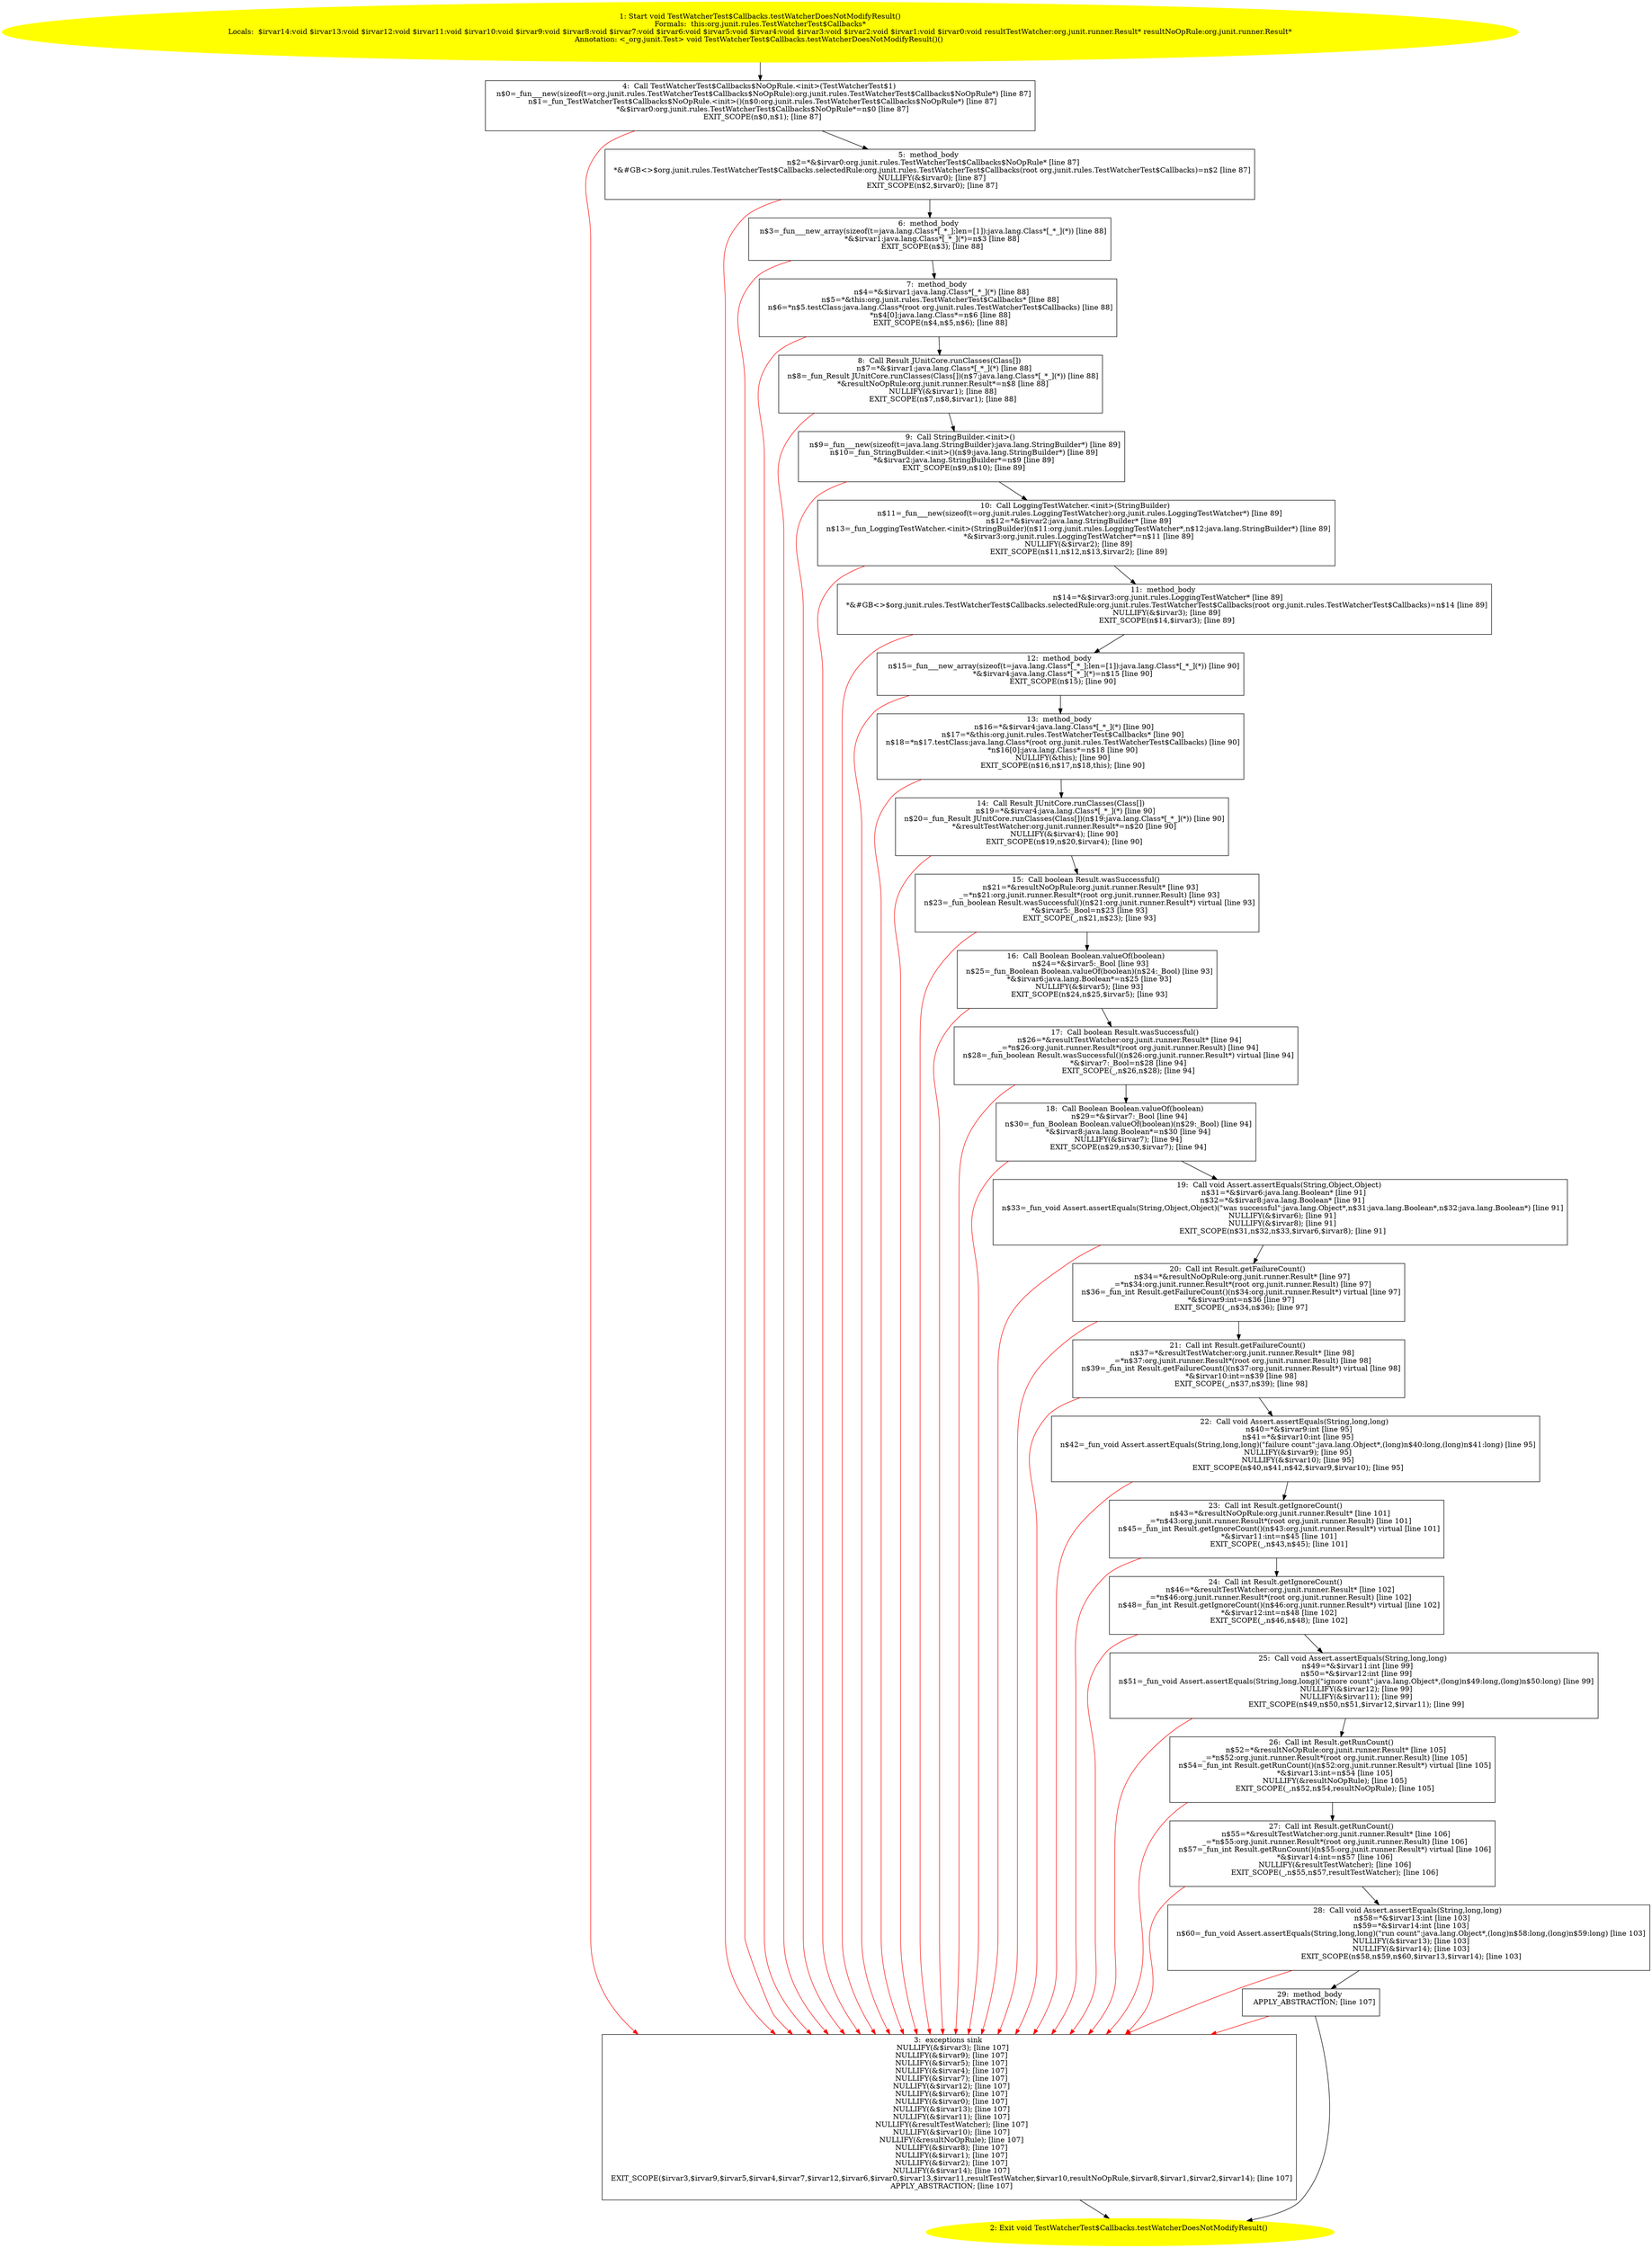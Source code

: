 /* @generated */
digraph cfg {
"org.junit.rules.TestWatcherTest$Callbacks.testWatcherDoesNotModifyResult():void.6cdbd53029af2b2c5b7a5a2496357ddf_1" [label="1: Start void TestWatcherTest$Callbacks.testWatcherDoesNotModifyResult()\nFormals:  this:org.junit.rules.TestWatcherTest$Callbacks*\nLocals:  $irvar14:void $irvar13:void $irvar12:void $irvar11:void $irvar10:void $irvar9:void $irvar8:void $irvar7:void $irvar6:void $irvar5:void $irvar4:void $irvar3:void $irvar2:void $irvar1:void $irvar0:void resultTestWatcher:org.junit.runner.Result* resultNoOpRule:org.junit.runner.Result*\nAnnotation: <_org.junit.Test> void TestWatcherTest$Callbacks.testWatcherDoesNotModifyResult()() \n  " color=yellow style=filled]
	

	 "org.junit.rules.TestWatcherTest$Callbacks.testWatcherDoesNotModifyResult():void.6cdbd53029af2b2c5b7a5a2496357ddf_1" -> "org.junit.rules.TestWatcherTest$Callbacks.testWatcherDoesNotModifyResult():void.6cdbd53029af2b2c5b7a5a2496357ddf_4" ;
"org.junit.rules.TestWatcherTest$Callbacks.testWatcherDoesNotModifyResult():void.6cdbd53029af2b2c5b7a5a2496357ddf_2" [label="2: Exit void TestWatcherTest$Callbacks.testWatcherDoesNotModifyResult() \n  " color=yellow style=filled]
	

"org.junit.rules.TestWatcherTest$Callbacks.testWatcherDoesNotModifyResult():void.6cdbd53029af2b2c5b7a5a2496357ddf_3" [label="3:  exceptions sink \n   NULLIFY(&$irvar3); [line 107]\n  NULLIFY(&$irvar9); [line 107]\n  NULLIFY(&$irvar5); [line 107]\n  NULLIFY(&$irvar4); [line 107]\n  NULLIFY(&$irvar7); [line 107]\n  NULLIFY(&$irvar12); [line 107]\n  NULLIFY(&$irvar6); [line 107]\n  NULLIFY(&$irvar0); [line 107]\n  NULLIFY(&$irvar13); [line 107]\n  NULLIFY(&$irvar11); [line 107]\n  NULLIFY(&resultTestWatcher); [line 107]\n  NULLIFY(&$irvar10); [line 107]\n  NULLIFY(&resultNoOpRule); [line 107]\n  NULLIFY(&$irvar8); [line 107]\n  NULLIFY(&$irvar1); [line 107]\n  NULLIFY(&$irvar2); [line 107]\n  NULLIFY(&$irvar14); [line 107]\n  EXIT_SCOPE($irvar3,$irvar9,$irvar5,$irvar4,$irvar7,$irvar12,$irvar6,$irvar0,$irvar13,$irvar11,resultTestWatcher,$irvar10,resultNoOpRule,$irvar8,$irvar1,$irvar2,$irvar14); [line 107]\n  APPLY_ABSTRACTION; [line 107]\n " shape="box"]
	

	 "org.junit.rules.TestWatcherTest$Callbacks.testWatcherDoesNotModifyResult():void.6cdbd53029af2b2c5b7a5a2496357ddf_3" -> "org.junit.rules.TestWatcherTest$Callbacks.testWatcherDoesNotModifyResult():void.6cdbd53029af2b2c5b7a5a2496357ddf_2" ;
"org.junit.rules.TestWatcherTest$Callbacks.testWatcherDoesNotModifyResult():void.6cdbd53029af2b2c5b7a5a2496357ddf_4" [label="4:  Call TestWatcherTest$Callbacks$NoOpRule.<init>(TestWatcherTest$1) \n   n$0=_fun___new(sizeof(t=org.junit.rules.TestWatcherTest$Callbacks$NoOpRule):org.junit.rules.TestWatcherTest$Callbacks$NoOpRule*) [line 87]\n  n$1=_fun_TestWatcherTest$Callbacks$NoOpRule.<init>()(n$0:org.junit.rules.TestWatcherTest$Callbacks$NoOpRule*) [line 87]\n  *&$irvar0:org.junit.rules.TestWatcherTest$Callbacks$NoOpRule*=n$0 [line 87]\n  EXIT_SCOPE(n$0,n$1); [line 87]\n " shape="box"]
	

	 "org.junit.rules.TestWatcherTest$Callbacks.testWatcherDoesNotModifyResult():void.6cdbd53029af2b2c5b7a5a2496357ddf_4" -> "org.junit.rules.TestWatcherTest$Callbacks.testWatcherDoesNotModifyResult():void.6cdbd53029af2b2c5b7a5a2496357ddf_5" ;
	 "org.junit.rules.TestWatcherTest$Callbacks.testWatcherDoesNotModifyResult():void.6cdbd53029af2b2c5b7a5a2496357ddf_4" -> "org.junit.rules.TestWatcherTest$Callbacks.testWatcherDoesNotModifyResult():void.6cdbd53029af2b2c5b7a5a2496357ddf_3" [color="red" ];
"org.junit.rules.TestWatcherTest$Callbacks.testWatcherDoesNotModifyResult():void.6cdbd53029af2b2c5b7a5a2496357ddf_5" [label="5:  method_body \n   n$2=*&$irvar0:org.junit.rules.TestWatcherTest$Callbacks$NoOpRule* [line 87]\n  *&#GB<>$org.junit.rules.TestWatcherTest$Callbacks.selectedRule:org.junit.rules.TestWatcherTest$Callbacks(root org.junit.rules.TestWatcherTest$Callbacks)=n$2 [line 87]\n  NULLIFY(&$irvar0); [line 87]\n  EXIT_SCOPE(n$2,$irvar0); [line 87]\n " shape="box"]
	

	 "org.junit.rules.TestWatcherTest$Callbacks.testWatcherDoesNotModifyResult():void.6cdbd53029af2b2c5b7a5a2496357ddf_5" -> "org.junit.rules.TestWatcherTest$Callbacks.testWatcherDoesNotModifyResult():void.6cdbd53029af2b2c5b7a5a2496357ddf_6" ;
	 "org.junit.rules.TestWatcherTest$Callbacks.testWatcherDoesNotModifyResult():void.6cdbd53029af2b2c5b7a5a2496357ddf_5" -> "org.junit.rules.TestWatcherTest$Callbacks.testWatcherDoesNotModifyResult():void.6cdbd53029af2b2c5b7a5a2496357ddf_3" [color="red" ];
"org.junit.rules.TestWatcherTest$Callbacks.testWatcherDoesNotModifyResult():void.6cdbd53029af2b2c5b7a5a2496357ddf_6" [label="6:  method_body \n   n$3=_fun___new_array(sizeof(t=java.lang.Class*[_*_];len=[1]):java.lang.Class*[_*_](*)) [line 88]\n  *&$irvar1:java.lang.Class*[_*_](*)=n$3 [line 88]\n  EXIT_SCOPE(n$3); [line 88]\n " shape="box"]
	

	 "org.junit.rules.TestWatcherTest$Callbacks.testWatcherDoesNotModifyResult():void.6cdbd53029af2b2c5b7a5a2496357ddf_6" -> "org.junit.rules.TestWatcherTest$Callbacks.testWatcherDoesNotModifyResult():void.6cdbd53029af2b2c5b7a5a2496357ddf_7" ;
	 "org.junit.rules.TestWatcherTest$Callbacks.testWatcherDoesNotModifyResult():void.6cdbd53029af2b2c5b7a5a2496357ddf_6" -> "org.junit.rules.TestWatcherTest$Callbacks.testWatcherDoesNotModifyResult():void.6cdbd53029af2b2c5b7a5a2496357ddf_3" [color="red" ];
"org.junit.rules.TestWatcherTest$Callbacks.testWatcherDoesNotModifyResult():void.6cdbd53029af2b2c5b7a5a2496357ddf_7" [label="7:  method_body \n   n$4=*&$irvar1:java.lang.Class*[_*_](*) [line 88]\n  n$5=*&this:org.junit.rules.TestWatcherTest$Callbacks* [line 88]\n  n$6=*n$5.testClass:java.lang.Class*(root org.junit.rules.TestWatcherTest$Callbacks) [line 88]\n  *n$4[0]:java.lang.Class*=n$6 [line 88]\n  EXIT_SCOPE(n$4,n$5,n$6); [line 88]\n " shape="box"]
	

	 "org.junit.rules.TestWatcherTest$Callbacks.testWatcherDoesNotModifyResult():void.6cdbd53029af2b2c5b7a5a2496357ddf_7" -> "org.junit.rules.TestWatcherTest$Callbacks.testWatcherDoesNotModifyResult():void.6cdbd53029af2b2c5b7a5a2496357ddf_8" ;
	 "org.junit.rules.TestWatcherTest$Callbacks.testWatcherDoesNotModifyResult():void.6cdbd53029af2b2c5b7a5a2496357ddf_7" -> "org.junit.rules.TestWatcherTest$Callbacks.testWatcherDoesNotModifyResult():void.6cdbd53029af2b2c5b7a5a2496357ddf_3" [color="red" ];
"org.junit.rules.TestWatcherTest$Callbacks.testWatcherDoesNotModifyResult():void.6cdbd53029af2b2c5b7a5a2496357ddf_8" [label="8:  Call Result JUnitCore.runClasses(Class[]) \n   n$7=*&$irvar1:java.lang.Class*[_*_](*) [line 88]\n  n$8=_fun_Result JUnitCore.runClasses(Class[])(n$7:java.lang.Class*[_*_](*)) [line 88]\n  *&resultNoOpRule:org.junit.runner.Result*=n$8 [line 88]\n  NULLIFY(&$irvar1); [line 88]\n  EXIT_SCOPE(n$7,n$8,$irvar1); [line 88]\n " shape="box"]
	

	 "org.junit.rules.TestWatcherTest$Callbacks.testWatcherDoesNotModifyResult():void.6cdbd53029af2b2c5b7a5a2496357ddf_8" -> "org.junit.rules.TestWatcherTest$Callbacks.testWatcherDoesNotModifyResult():void.6cdbd53029af2b2c5b7a5a2496357ddf_9" ;
	 "org.junit.rules.TestWatcherTest$Callbacks.testWatcherDoesNotModifyResult():void.6cdbd53029af2b2c5b7a5a2496357ddf_8" -> "org.junit.rules.TestWatcherTest$Callbacks.testWatcherDoesNotModifyResult():void.6cdbd53029af2b2c5b7a5a2496357ddf_3" [color="red" ];
"org.junit.rules.TestWatcherTest$Callbacks.testWatcherDoesNotModifyResult():void.6cdbd53029af2b2c5b7a5a2496357ddf_9" [label="9:  Call StringBuilder.<init>() \n   n$9=_fun___new(sizeof(t=java.lang.StringBuilder):java.lang.StringBuilder*) [line 89]\n  n$10=_fun_StringBuilder.<init>()(n$9:java.lang.StringBuilder*) [line 89]\n  *&$irvar2:java.lang.StringBuilder*=n$9 [line 89]\n  EXIT_SCOPE(n$9,n$10); [line 89]\n " shape="box"]
	

	 "org.junit.rules.TestWatcherTest$Callbacks.testWatcherDoesNotModifyResult():void.6cdbd53029af2b2c5b7a5a2496357ddf_9" -> "org.junit.rules.TestWatcherTest$Callbacks.testWatcherDoesNotModifyResult():void.6cdbd53029af2b2c5b7a5a2496357ddf_10" ;
	 "org.junit.rules.TestWatcherTest$Callbacks.testWatcherDoesNotModifyResult():void.6cdbd53029af2b2c5b7a5a2496357ddf_9" -> "org.junit.rules.TestWatcherTest$Callbacks.testWatcherDoesNotModifyResult():void.6cdbd53029af2b2c5b7a5a2496357ddf_3" [color="red" ];
"org.junit.rules.TestWatcherTest$Callbacks.testWatcherDoesNotModifyResult():void.6cdbd53029af2b2c5b7a5a2496357ddf_10" [label="10:  Call LoggingTestWatcher.<init>(StringBuilder) \n   n$11=_fun___new(sizeof(t=org.junit.rules.LoggingTestWatcher):org.junit.rules.LoggingTestWatcher*) [line 89]\n  n$12=*&$irvar2:java.lang.StringBuilder* [line 89]\n  n$13=_fun_LoggingTestWatcher.<init>(StringBuilder)(n$11:org.junit.rules.LoggingTestWatcher*,n$12:java.lang.StringBuilder*) [line 89]\n  *&$irvar3:org.junit.rules.LoggingTestWatcher*=n$11 [line 89]\n  NULLIFY(&$irvar2); [line 89]\n  EXIT_SCOPE(n$11,n$12,n$13,$irvar2); [line 89]\n " shape="box"]
	

	 "org.junit.rules.TestWatcherTest$Callbacks.testWatcherDoesNotModifyResult():void.6cdbd53029af2b2c5b7a5a2496357ddf_10" -> "org.junit.rules.TestWatcherTest$Callbacks.testWatcherDoesNotModifyResult():void.6cdbd53029af2b2c5b7a5a2496357ddf_11" ;
	 "org.junit.rules.TestWatcherTest$Callbacks.testWatcherDoesNotModifyResult():void.6cdbd53029af2b2c5b7a5a2496357ddf_10" -> "org.junit.rules.TestWatcherTest$Callbacks.testWatcherDoesNotModifyResult():void.6cdbd53029af2b2c5b7a5a2496357ddf_3" [color="red" ];
"org.junit.rules.TestWatcherTest$Callbacks.testWatcherDoesNotModifyResult():void.6cdbd53029af2b2c5b7a5a2496357ddf_11" [label="11:  method_body \n   n$14=*&$irvar3:org.junit.rules.LoggingTestWatcher* [line 89]\n  *&#GB<>$org.junit.rules.TestWatcherTest$Callbacks.selectedRule:org.junit.rules.TestWatcherTest$Callbacks(root org.junit.rules.TestWatcherTest$Callbacks)=n$14 [line 89]\n  NULLIFY(&$irvar3); [line 89]\n  EXIT_SCOPE(n$14,$irvar3); [line 89]\n " shape="box"]
	

	 "org.junit.rules.TestWatcherTest$Callbacks.testWatcherDoesNotModifyResult():void.6cdbd53029af2b2c5b7a5a2496357ddf_11" -> "org.junit.rules.TestWatcherTest$Callbacks.testWatcherDoesNotModifyResult():void.6cdbd53029af2b2c5b7a5a2496357ddf_12" ;
	 "org.junit.rules.TestWatcherTest$Callbacks.testWatcherDoesNotModifyResult():void.6cdbd53029af2b2c5b7a5a2496357ddf_11" -> "org.junit.rules.TestWatcherTest$Callbacks.testWatcherDoesNotModifyResult():void.6cdbd53029af2b2c5b7a5a2496357ddf_3" [color="red" ];
"org.junit.rules.TestWatcherTest$Callbacks.testWatcherDoesNotModifyResult():void.6cdbd53029af2b2c5b7a5a2496357ddf_12" [label="12:  method_body \n   n$15=_fun___new_array(sizeof(t=java.lang.Class*[_*_];len=[1]):java.lang.Class*[_*_](*)) [line 90]\n  *&$irvar4:java.lang.Class*[_*_](*)=n$15 [line 90]\n  EXIT_SCOPE(n$15); [line 90]\n " shape="box"]
	

	 "org.junit.rules.TestWatcherTest$Callbacks.testWatcherDoesNotModifyResult():void.6cdbd53029af2b2c5b7a5a2496357ddf_12" -> "org.junit.rules.TestWatcherTest$Callbacks.testWatcherDoesNotModifyResult():void.6cdbd53029af2b2c5b7a5a2496357ddf_13" ;
	 "org.junit.rules.TestWatcherTest$Callbacks.testWatcherDoesNotModifyResult():void.6cdbd53029af2b2c5b7a5a2496357ddf_12" -> "org.junit.rules.TestWatcherTest$Callbacks.testWatcherDoesNotModifyResult():void.6cdbd53029af2b2c5b7a5a2496357ddf_3" [color="red" ];
"org.junit.rules.TestWatcherTest$Callbacks.testWatcherDoesNotModifyResult():void.6cdbd53029af2b2c5b7a5a2496357ddf_13" [label="13:  method_body \n   n$16=*&$irvar4:java.lang.Class*[_*_](*) [line 90]\n  n$17=*&this:org.junit.rules.TestWatcherTest$Callbacks* [line 90]\n  n$18=*n$17.testClass:java.lang.Class*(root org.junit.rules.TestWatcherTest$Callbacks) [line 90]\n  *n$16[0]:java.lang.Class*=n$18 [line 90]\n  NULLIFY(&this); [line 90]\n  EXIT_SCOPE(n$16,n$17,n$18,this); [line 90]\n " shape="box"]
	

	 "org.junit.rules.TestWatcherTest$Callbacks.testWatcherDoesNotModifyResult():void.6cdbd53029af2b2c5b7a5a2496357ddf_13" -> "org.junit.rules.TestWatcherTest$Callbacks.testWatcherDoesNotModifyResult():void.6cdbd53029af2b2c5b7a5a2496357ddf_14" ;
	 "org.junit.rules.TestWatcherTest$Callbacks.testWatcherDoesNotModifyResult():void.6cdbd53029af2b2c5b7a5a2496357ddf_13" -> "org.junit.rules.TestWatcherTest$Callbacks.testWatcherDoesNotModifyResult():void.6cdbd53029af2b2c5b7a5a2496357ddf_3" [color="red" ];
"org.junit.rules.TestWatcherTest$Callbacks.testWatcherDoesNotModifyResult():void.6cdbd53029af2b2c5b7a5a2496357ddf_14" [label="14:  Call Result JUnitCore.runClasses(Class[]) \n   n$19=*&$irvar4:java.lang.Class*[_*_](*) [line 90]\n  n$20=_fun_Result JUnitCore.runClasses(Class[])(n$19:java.lang.Class*[_*_](*)) [line 90]\n  *&resultTestWatcher:org.junit.runner.Result*=n$20 [line 90]\n  NULLIFY(&$irvar4); [line 90]\n  EXIT_SCOPE(n$19,n$20,$irvar4); [line 90]\n " shape="box"]
	

	 "org.junit.rules.TestWatcherTest$Callbacks.testWatcherDoesNotModifyResult():void.6cdbd53029af2b2c5b7a5a2496357ddf_14" -> "org.junit.rules.TestWatcherTest$Callbacks.testWatcherDoesNotModifyResult():void.6cdbd53029af2b2c5b7a5a2496357ddf_15" ;
	 "org.junit.rules.TestWatcherTest$Callbacks.testWatcherDoesNotModifyResult():void.6cdbd53029af2b2c5b7a5a2496357ddf_14" -> "org.junit.rules.TestWatcherTest$Callbacks.testWatcherDoesNotModifyResult():void.6cdbd53029af2b2c5b7a5a2496357ddf_3" [color="red" ];
"org.junit.rules.TestWatcherTest$Callbacks.testWatcherDoesNotModifyResult():void.6cdbd53029af2b2c5b7a5a2496357ddf_15" [label="15:  Call boolean Result.wasSuccessful() \n   n$21=*&resultNoOpRule:org.junit.runner.Result* [line 93]\n  _=*n$21:org.junit.runner.Result*(root org.junit.runner.Result) [line 93]\n  n$23=_fun_boolean Result.wasSuccessful()(n$21:org.junit.runner.Result*) virtual [line 93]\n  *&$irvar5:_Bool=n$23 [line 93]\n  EXIT_SCOPE(_,n$21,n$23); [line 93]\n " shape="box"]
	

	 "org.junit.rules.TestWatcherTest$Callbacks.testWatcherDoesNotModifyResult():void.6cdbd53029af2b2c5b7a5a2496357ddf_15" -> "org.junit.rules.TestWatcherTest$Callbacks.testWatcherDoesNotModifyResult():void.6cdbd53029af2b2c5b7a5a2496357ddf_16" ;
	 "org.junit.rules.TestWatcherTest$Callbacks.testWatcherDoesNotModifyResult():void.6cdbd53029af2b2c5b7a5a2496357ddf_15" -> "org.junit.rules.TestWatcherTest$Callbacks.testWatcherDoesNotModifyResult():void.6cdbd53029af2b2c5b7a5a2496357ddf_3" [color="red" ];
"org.junit.rules.TestWatcherTest$Callbacks.testWatcherDoesNotModifyResult():void.6cdbd53029af2b2c5b7a5a2496357ddf_16" [label="16:  Call Boolean Boolean.valueOf(boolean) \n   n$24=*&$irvar5:_Bool [line 93]\n  n$25=_fun_Boolean Boolean.valueOf(boolean)(n$24:_Bool) [line 93]\n  *&$irvar6:java.lang.Boolean*=n$25 [line 93]\n  NULLIFY(&$irvar5); [line 93]\n  EXIT_SCOPE(n$24,n$25,$irvar5); [line 93]\n " shape="box"]
	

	 "org.junit.rules.TestWatcherTest$Callbacks.testWatcherDoesNotModifyResult():void.6cdbd53029af2b2c5b7a5a2496357ddf_16" -> "org.junit.rules.TestWatcherTest$Callbacks.testWatcherDoesNotModifyResult():void.6cdbd53029af2b2c5b7a5a2496357ddf_17" ;
	 "org.junit.rules.TestWatcherTest$Callbacks.testWatcherDoesNotModifyResult():void.6cdbd53029af2b2c5b7a5a2496357ddf_16" -> "org.junit.rules.TestWatcherTest$Callbacks.testWatcherDoesNotModifyResult():void.6cdbd53029af2b2c5b7a5a2496357ddf_3" [color="red" ];
"org.junit.rules.TestWatcherTest$Callbacks.testWatcherDoesNotModifyResult():void.6cdbd53029af2b2c5b7a5a2496357ddf_17" [label="17:  Call boolean Result.wasSuccessful() \n   n$26=*&resultTestWatcher:org.junit.runner.Result* [line 94]\n  _=*n$26:org.junit.runner.Result*(root org.junit.runner.Result) [line 94]\n  n$28=_fun_boolean Result.wasSuccessful()(n$26:org.junit.runner.Result*) virtual [line 94]\n  *&$irvar7:_Bool=n$28 [line 94]\n  EXIT_SCOPE(_,n$26,n$28); [line 94]\n " shape="box"]
	

	 "org.junit.rules.TestWatcherTest$Callbacks.testWatcherDoesNotModifyResult():void.6cdbd53029af2b2c5b7a5a2496357ddf_17" -> "org.junit.rules.TestWatcherTest$Callbacks.testWatcherDoesNotModifyResult():void.6cdbd53029af2b2c5b7a5a2496357ddf_18" ;
	 "org.junit.rules.TestWatcherTest$Callbacks.testWatcherDoesNotModifyResult():void.6cdbd53029af2b2c5b7a5a2496357ddf_17" -> "org.junit.rules.TestWatcherTest$Callbacks.testWatcherDoesNotModifyResult():void.6cdbd53029af2b2c5b7a5a2496357ddf_3" [color="red" ];
"org.junit.rules.TestWatcherTest$Callbacks.testWatcherDoesNotModifyResult():void.6cdbd53029af2b2c5b7a5a2496357ddf_18" [label="18:  Call Boolean Boolean.valueOf(boolean) \n   n$29=*&$irvar7:_Bool [line 94]\n  n$30=_fun_Boolean Boolean.valueOf(boolean)(n$29:_Bool) [line 94]\n  *&$irvar8:java.lang.Boolean*=n$30 [line 94]\n  NULLIFY(&$irvar7); [line 94]\n  EXIT_SCOPE(n$29,n$30,$irvar7); [line 94]\n " shape="box"]
	

	 "org.junit.rules.TestWatcherTest$Callbacks.testWatcherDoesNotModifyResult():void.6cdbd53029af2b2c5b7a5a2496357ddf_18" -> "org.junit.rules.TestWatcherTest$Callbacks.testWatcherDoesNotModifyResult():void.6cdbd53029af2b2c5b7a5a2496357ddf_19" ;
	 "org.junit.rules.TestWatcherTest$Callbacks.testWatcherDoesNotModifyResult():void.6cdbd53029af2b2c5b7a5a2496357ddf_18" -> "org.junit.rules.TestWatcherTest$Callbacks.testWatcherDoesNotModifyResult():void.6cdbd53029af2b2c5b7a5a2496357ddf_3" [color="red" ];
"org.junit.rules.TestWatcherTest$Callbacks.testWatcherDoesNotModifyResult():void.6cdbd53029af2b2c5b7a5a2496357ddf_19" [label="19:  Call void Assert.assertEquals(String,Object,Object) \n   n$31=*&$irvar6:java.lang.Boolean* [line 91]\n  n$32=*&$irvar8:java.lang.Boolean* [line 91]\n  n$33=_fun_void Assert.assertEquals(String,Object,Object)(\"was successful\":java.lang.Object*,n$31:java.lang.Boolean*,n$32:java.lang.Boolean*) [line 91]\n  NULLIFY(&$irvar6); [line 91]\n  NULLIFY(&$irvar8); [line 91]\n  EXIT_SCOPE(n$31,n$32,n$33,$irvar6,$irvar8); [line 91]\n " shape="box"]
	

	 "org.junit.rules.TestWatcherTest$Callbacks.testWatcherDoesNotModifyResult():void.6cdbd53029af2b2c5b7a5a2496357ddf_19" -> "org.junit.rules.TestWatcherTest$Callbacks.testWatcherDoesNotModifyResult():void.6cdbd53029af2b2c5b7a5a2496357ddf_20" ;
	 "org.junit.rules.TestWatcherTest$Callbacks.testWatcherDoesNotModifyResult():void.6cdbd53029af2b2c5b7a5a2496357ddf_19" -> "org.junit.rules.TestWatcherTest$Callbacks.testWatcherDoesNotModifyResult():void.6cdbd53029af2b2c5b7a5a2496357ddf_3" [color="red" ];
"org.junit.rules.TestWatcherTest$Callbacks.testWatcherDoesNotModifyResult():void.6cdbd53029af2b2c5b7a5a2496357ddf_20" [label="20:  Call int Result.getFailureCount() \n   n$34=*&resultNoOpRule:org.junit.runner.Result* [line 97]\n  _=*n$34:org.junit.runner.Result*(root org.junit.runner.Result) [line 97]\n  n$36=_fun_int Result.getFailureCount()(n$34:org.junit.runner.Result*) virtual [line 97]\n  *&$irvar9:int=n$36 [line 97]\n  EXIT_SCOPE(_,n$34,n$36); [line 97]\n " shape="box"]
	

	 "org.junit.rules.TestWatcherTest$Callbacks.testWatcherDoesNotModifyResult():void.6cdbd53029af2b2c5b7a5a2496357ddf_20" -> "org.junit.rules.TestWatcherTest$Callbacks.testWatcherDoesNotModifyResult():void.6cdbd53029af2b2c5b7a5a2496357ddf_21" ;
	 "org.junit.rules.TestWatcherTest$Callbacks.testWatcherDoesNotModifyResult():void.6cdbd53029af2b2c5b7a5a2496357ddf_20" -> "org.junit.rules.TestWatcherTest$Callbacks.testWatcherDoesNotModifyResult():void.6cdbd53029af2b2c5b7a5a2496357ddf_3" [color="red" ];
"org.junit.rules.TestWatcherTest$Callbacks.testWatcherDoesNotModifyResult():void.6cdbd53029af2b2c5b7a5a2496357ddf_21" [label="21:  Call int Result.getFailureCount() \n   n$37=*&resultTestWatcher:org.junit.runner.Result* [line 98]\n  _=*n$37:org.junit.runner.Result*(root org.junit.runner.Result) [line 98]\n  n$39=_fun_int Result.getFailureCount()(n$37:org.junit.runner.Result*) virtual [line 98]\n  *&$irvar10:int=n$39 [line 98]\n  EXIT_SCOPE(_,n$37,n$39); [line 98]\n " shape="box"]
	

	 "org.junit.rules.TestWatcherTest$Callbacks.testWatcherDoesNotModifyResult():void.6cdbd53029af2b2c5b7a5a2496357ddf_21" -> "org.junit.rules.TestWatcherTest$Callbacks.testWatcherDoesNotModifyResult():void.6cdbd53029af2b2c5b7a5a2496357ddf_22" ;
	 "org.junit.rules.TestWatcherTest$Callbacks.testWatcherDoesNotModifyResult():void.6cdbd53029af2b2c5b7a5a2496357ddf_21" -> "org.junit.rules.TestWatcherTest$Callbacks.testWatcherDoesNotModifyResult():void.6cdbd53029af2b2c5b7a5a2496357ddf_3" [color="red" ];
"org.junit.rules.TestWatcherTest$Callbacks.testWatcherDoesNotModifyResult():void.6cdbd53029af2b2c5b7a5a2496357ddf_22" [label="22:  Call void Assert.assertEquals(String,long,long) \n   n$40=*&$irvar9:int [line 95]\n  n$41=*&$irvar10:int [line 95]\n  n$42=_fun_void Assert.assertEquals(String,long,long)(\"failure count\":java.lang.Object*,(long)n$40:long,(long)n$41:long) [line 95]\n  NULLIFY(&$irvar9); [line 95]\n  NULLIFY(&$irvar10); [line 95]\n  EXIT_SCOPE(n$40,n$41,n$42,$irvar9,$irvar10); [line 95]\n " shape="box"]
	

	 "org.junit.rules.TestWatcherTest$Callbacks.testWatcherDoesNotModifyResult():void.6cdbd53029af2b2c5b7a5a2496357ddf_22" -> "org.junit.rules.TestWatcherTest$Callbacks.testWatcherDoesNotModifyResult():void.6cdbd53029af2b2c5b7a5a2496357ddf_23" ;
	 "org.junit.rules.TestWatcherTest$Callbacks.testWatcherDoesNotModifyResult():void.6cdbd53029af2b2c5b7a5a2496357ddf_22" -> "org.junit.rules.TestWatcherTest$Callbacks.testWatcherDoesNotModifyResult():void.6cdbd53029af2b2c5b7a5a2496357ddf_3" [color="red" ];
"org.junit.rules.TestWatcherTest$Callbacks.testWatcherDoesNotModifyResult():void.6cdbd53029af2b2c5b7a5a2496357ddf_23" [label="23:  Call int Result.getIgnoreCount() \n   n$43=*&resultNoOpRule:org.junit.runner.Result* [line 101]\n  _=*n$43:org.junit.runner.Result*(root org.junit.runner.Result) [line 101]\n  n$45=_fun_int Result.getIgnoreCount()(n$43:org.junit.runner.Result*) virtual [line 101]\n  *&$irvar11:int=n$45 [line 101]\n  EXIT_SCOPE(_,n$43,n$45); [line 101]\n " shape="box"]
	

	 "org.junit.rules.TestWatcherTest$Callbacks.testWatcherDoesNotModifyResult():void.6cdbd53029af2b2c5b7a5a2496357ddf_23" -> "org.junit.rules.TestWatcherTest$Callbacks.testWatcherDoesNotModifyResult():void.6cdbd53029af2b2c5b7a5a2496357ddf_24" ;
	 "org.junit.rules.TestWatcherTest$Callbacks.testWatcherDoesNotModifyResult():void.6cdbd53029af2b2c5b7a5a2496357ddf_23" -> "org.junit.rules.TestWatcherTest$Callbacks.testWatcherDoesNotModifyResult():void.6cdbd53029af2b2c5b7a5a2496357ddf_3" [color="red" ];
"org.junit.rules.TestWatcherTest$Callbacks.testWatcherDoesNotModifyResult():void.6cdbd53029af2b2c5b7a5a2496357ddf_24" [label="24:  Call int Result.getIgnoreCount() \n   n$46=*&resultTestWatcher:org.junit.runner.Result* [line 102]\n  _=*n$46:org.junit.runner.Result*(root org.junit.runner.Result) [line 102]\n  n$48=_fun_int Result.getIgnoreCount()(n$46:org.junit.runner.Result*) virtual [line 102]\n  *&$irvar12:int=n$48 [line 102]\n  EXIT_SCOPE(_,n$46,n$48); [line 102]\n " shape="box"]
	

	 "org.junit.rules.TestWatcherTest$Callbacks.testWatcherDoesNotModifyResult():void.6cdbd53029af2b2c5b7a5a2496357ddf_24" -> "org.junit.rules.TestWatcherTest$Callbacks.testWatcherDoesNotModifyResult():void.6cdbd53029af2b2c5b7a5a2496357ddf_25" ;
	 "org.junit.rules.TestWatcherTest$Callbacks.testWatcherDoesNotModifyResult():void.6cdbd53029af2b2c5b7a5a2496357ddf_24" -> "org.junit.rules.TestWatcherTest$Callbacks.testWatcherDoesNotModifyResult():void.6cdbd53029af2b2c5b7a5a2496357ddf_3" [color="red" ];
"org.junit.rules.TestWatcherTest$Callbacks.testWatcherDoesNotModifyResult():void.6cdbd53029af2b2c5b7a5a2496357ddf_25" [label="25:  Call void Assert.assertEquals(String,long,long) \n   n$49=*&$irvar11:int [line 99]\n  n$50=*&$irvar12:int [line 99]\n  n$51=_fun_void Assert.assertEquals(String,long,long)(\"ignore count\":java.lang.Object*,(long)n$49:long,(long)n$50:long) [line 99]\n  NULLIFY(&$irvar12); [line 99]\n  NULLIFY(&$irvar11); [line 99]\n  EXIT_SCOPE(n$49,n$50,n$51,$irvar12,$irvar11); [line 99]\n " shape="box"]
	

	 "org.junit.rules.TestWatcherTest$Callbacks.testWatcherDoesNotModifyResult():void.6cdbd53029af2b2c5b7a5a2496357ddf_25" -> "org.junit.rules.TestWatcherTest$Callbacks.testWatcherDoesNotModifyResult():void.6cdbd53029af2b2c5b7a5a2496357ddf_26" ;
	 "org.junit.rules.TestWatcherTest$Callbacks.testWatcherDoesNotModifyResult():void.6cdbd53029af2b2c5b7a5a2496357ddf_25" -> "org.junit.rules.TestWatcherTest$Callbacks.testWatcherDoesNotModifyResult():void.6cdbd53029af2b2c5b7a5a2496357ddf_3" [color="red" ];
"org.junit.rules.TestWatcherTest$Callbacks.testWatcherDoesNotModifyResult():void.6cdbd53029af2b2c5b7a5a2496357ddf_26" [label="26:  Call int Result.getRunCount() \n   n$52=*&resultNoOpRule:org.junit.runner.Result* [line 105]\n  _=*n$52:org.junit.runner.Result*(root org.junit.runner.Result) [line 105]\n  n$54=_fun_int Result.getRunCount()(n$52:org.junit.runner.Result*) virtual [line 105]\n  *&$irvar13:int=n$54 [line 105]\n  NULLIFY(&resultNoOpRule); [line 105]\n  EXIT_SCOPE(_,n$52,n$54,resultNoOpRule); [line 105]\n " shape="box"]
	

	 "org.junit.rules.TestWatcherTest$Callbacks.testWatcherDoesNotModifyResult():void.6cdbd53029af2b2c5b7a5a2496357ddf_26" -> "org.junit.rules.TestWatcherTest$Callbacks.testWatcherDoesNotModifyResult():void.6cdbd53029af2b2c5b7a5a2496357ddf_27" ;
	 "org.junit.rules.TestWatcherTest$Callbacks.testWatcherDoesNotModifyResult():void.6cdbd53029af2b2c5b7a5a2496357ddf_26" -> "org.junit.rules.TestWatcherTest$Callbacks.testWatcherDoesNotModifyResult():void.6cdbd53029af2b2c5b7a5a2496357ddf_3" [color="red" ];
"org.junit.rules.TestWatcherTest$Callbacks.testWatcherDoesNotModifyResult():void.6cdbd53029af2b2c5b7a5a2496357ddf_27" [label="27:  Call int Result.getRunCount() \n   n$55=*&resultTestWatcher:org.junit.runner.Result* [line 106]\n  _=*n$55:org.junit.runner.Result*(root org.junit.runner.Result) [line 106]\n  n$57=_fun_int Result.getRunCount()(n$55:org.junit.runner.Result*) virtual [line 106]\n  *&$irvar14:int=n$57 [line 106]\n  NULLIFY(&resultTestWatcher); [line 106]\n  EXIT_SCOPE(_,n$55,n$57,resultTestWatcher); [line 106]\n " shape="box"]
	

	 "org.junit.rules.TestWatcherTest$Callbacks.testWatcherDoesNotModifyResult():void.6cdbd53029af2b2c5b7a5a2496357ddf_27" -> "org.junit.rules.TestWatcherTest$Callbacks.testWatcherDoesNotModifyResult():void.6cdbd53029af2b2c5b7a5a2496357ddf_28" ;
	 "org.junit.rules.TestWatcherTest$Callbacks.testWatcherDoesNotModifyResult():void.6cdbd53029af2b2c5b7a5a2496357ddf_27" -> "org.junit.rules.TestWatcherTest$Callbacks.testWatcherDoesNotModifyResult():void.6cdbd53029af2b2c5b7a5a2496357ddf_3" [color="red" ];
"org.junit.rules.TestWatcherTest$Callbacks.testWatcherDoesNotModifyResult():void.6cdbd53029af2b2c5b7a5a2496357ddf_28" [label="28:  Call void Assert.assertEquals(String,long,long) \n   n$58=*&$irvar13:int [line 103]\n  n$59=*&$irvar14:int [line 103]\n  n$60=_fun_void Assert.assertEquals(String,long,long)(\"run count\":java.lang.Object*,(long)n$58:long,(long)n$59:long) [line 103]\n  NULLIFY(&$irvar13); [line 103]\n  NULLIFY(&$irvar14); [line 103]\n  EXIT_SCOPE(n$58,n$59,n$60,$irvar13,$irvar14); [line 103]\n " shape="box"]
	

	 "org.junit.rules.TestWatcherTest$Callbacks.testWatcherDoesNotModifyResult():void.6cdbd53029af2b2c5b7a5a2496357ddf_28" -> "org.junit.rules.TestWatcherTest$Callbacks.testWatcherDoesNotModifyResult():void.6cdbd53029af2b2c5b7a5a2496357ddf_29" ;
	 "org.junit.rules.TestWatcherTest$Callbacks.testWatcherDoesNotModifyResult():void.6cdbd53029af2b2c5b7a5a2496357ddf_28" -> "org.junit.rules.TestWatcherTest$Callbacks.testWatcherDoesNotModifyResult():void.6cdbd53029af2b2c5b7a5a2496357ddf_3" [color="red" ];
"org.junit.rules.TestWatcherTest$Callbacks.testWatcherDoesNotModifyResult():void.6cdbd53029af2b2c5b7a5a2496357ddf_29" [label="29:  method_body \n   APPLY_ABSTRACTION; [line 107]\n " shape="box"]
	

	 "org.junit.rules.TestWatcherTest$Callbacks.testWatcherDoesNotModifyResult():void.6cdbd53029af2b2c5b7a5a2496357ddf_29" -> "org.junit.rules.TestWatcherTest$Callbacks.testWatcherDoesNotModifyResult():void.6cdbd53029af2b2c5b7a5a2496357ddf_2" ;
	 "org.junit.rules.TestWatcherTest$Callbacks.testWatcherDoesNotModifyResult():void.6cdbd53029af2b2c5b7a5a2496357ddf_29" -> "org.junit.rules.TestWatcherTest$Callbacks.testWatcherDoesNotModifyResult():void.6cdbd53029af2b2c5b7a5a2496357ddf_3" [color="red" ];
}

